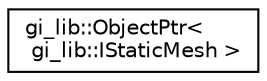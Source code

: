 digraph "Graphical Class Hierarchy"
{
  edge [fontname="Helvetica",fontsize="10",labelfontname="Helvetica",labelfontsize="10"];
  node [fontname="Helvetica",fontsize="10",shape=record];
  rankdir="LR";
  Node1 [label="gi_lib::ObjectPtr\<\l gi_lib::IStaticMesh \>",height=0.2,width=0.4,color="black", fillcolor="white", style="filled",URL="$classgi__lib_1_1_object_ptr.html"];
}
